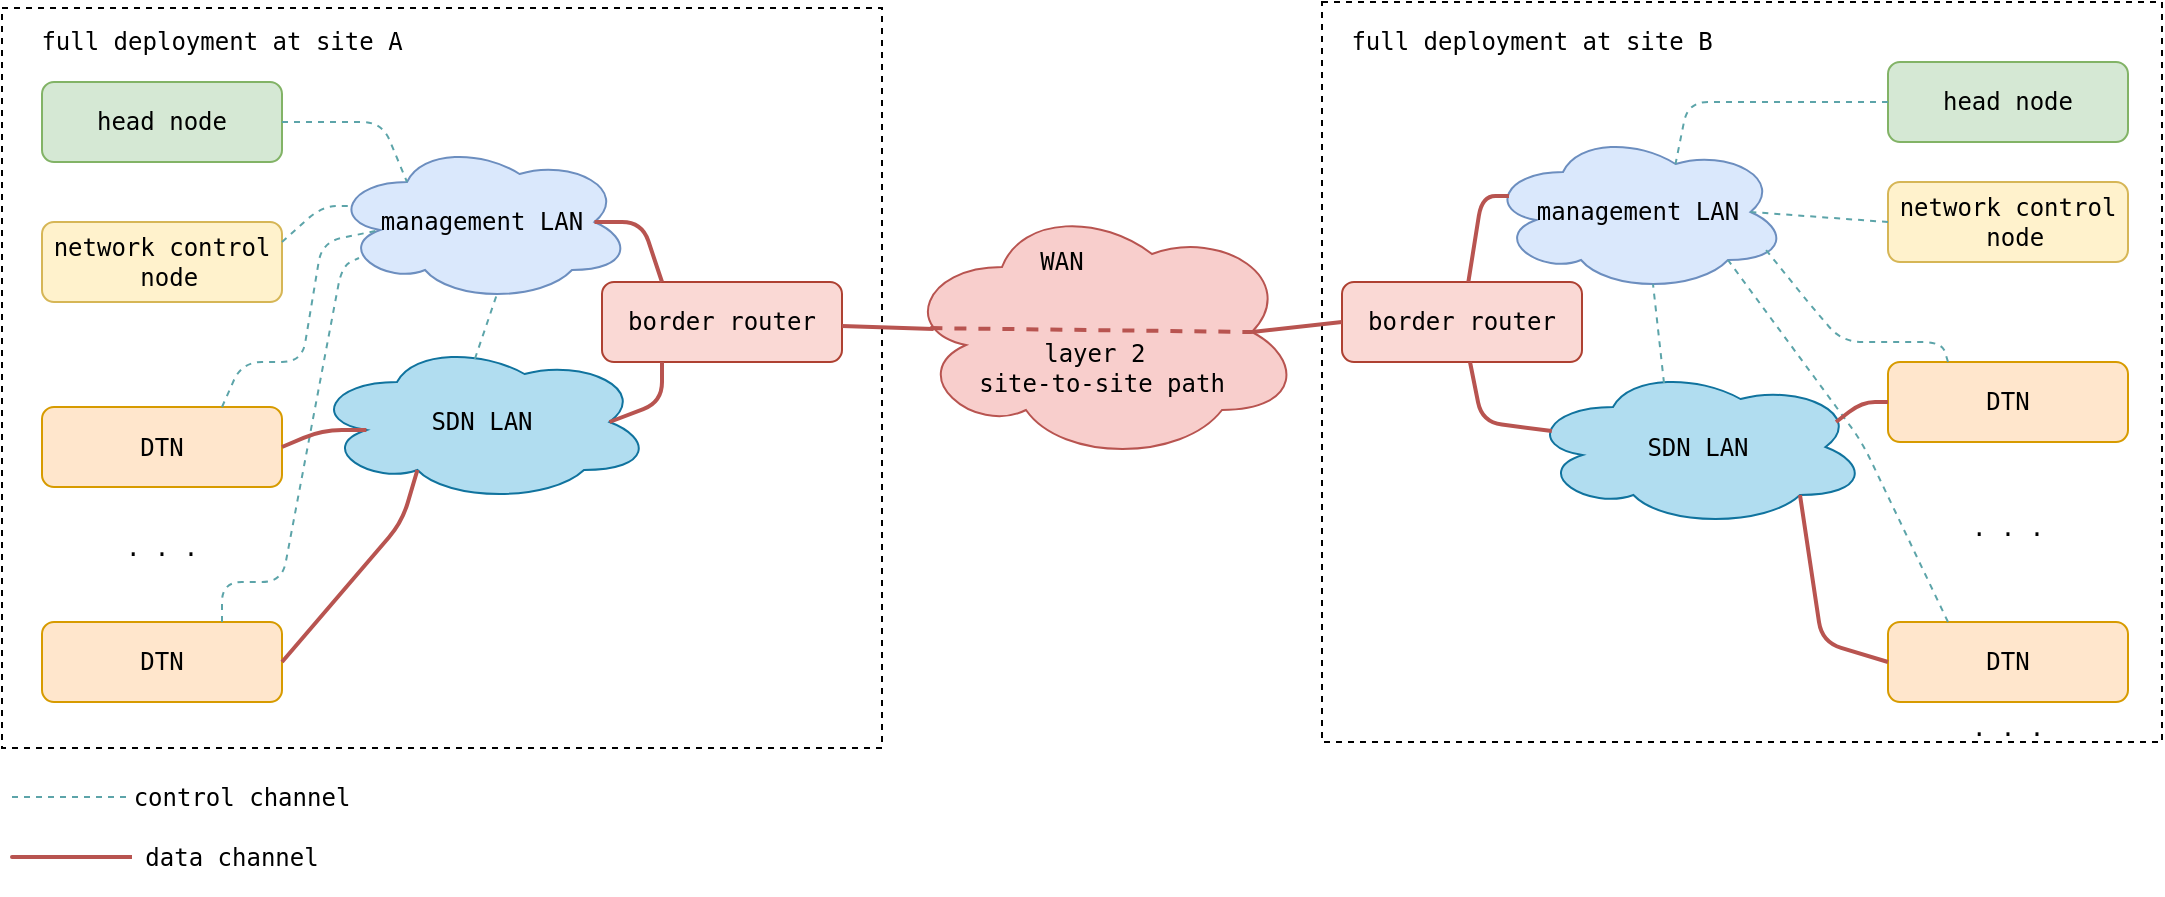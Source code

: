 <mxfile version="11.0.7" type="device"><diagram id="Vg2jE-3Gfb0WrC5AiuVT" name="Page-1"><mxGraphModel dx="1422" dy="778" grid="1" gridSize="10" guides="1" tooltips="1" connect="1" arrows="1" fold="1" page="1" pageScale="1" pageWidth="1100" pageHeight="850" math="0" shadow="0"><root><mxCell id="0"/><mxCell id="1" parent="0"/><mxCell id="7WYe0ugB3IXRfWCVSVL8-43" value="" style="rounded=0;whiteSpace=wrap;html=1;fillColor=none;dashed=1;" vertex="1" parent="1"><mxGeometry x="680" y="130" width="420" height="370" as="geometry"/></mxCell><mxCell id="7WYe0ugB3IXRfWCVSVL8-39" value="" style="rounded=0;whiteSpace=wrap;html=1;fillColor=none;dashed=1;" vertex="1" parent="1"><mxGeometry x="20" y="133" width="440" height="370" as="geometry"/></mxCell><mxCell id="7WYe0ugB3IXRfWCVSVL8-1" value="&lt;pre&gt;head node&lt;/pre&gt;" style="rounded=1;whiteSpace=wrap;html=1;fillColor=#d5e8d4;strokeColor=#82b366;" vertex="1" parent="1"><mxGeometry x="40" y="170" width="120" height="40" as="geometry"/></mxCell><mxCell id="7WYe0ugB3IXRfWCVSVL8-2" value="&lt;pre&gt;DTN&lt;/pre&gt;" style="rounded=1;whiteSpace=wrap;html=1;fillColor=#ffe6cc;strokeColor=#d79b00;" vertex="1" parent="1"><mxGeometry x="40" y="332.5" width="120" height="40" as="geometry"/></mxCell><mxCell id="7WYe0ugB3IXRfWCVSVL8-3" value="&lt;pre&gt;DTN&lt;/pre&gt;" style="rounded=1;whiteSpace=wrap;html=1;fillColor=#ffe6cc;strokeColor=#d79b00;" vertex="1" parent="1"><mxGeometry x="40" y="440" width="120" height="40" as="geometry"/></mxCell><mxCell id="7WYe0ugB3IXRfWCVSVL8-4" value="&lt;pre&gt;. . .&lt;/pre&gt;" style="text;html=1;strokeColor=none;fillColor=none;align=center;verticalAlign=middle;whiteSpace=wrap;rounded=0;" vertex="1" parent="1"><mxGeometry x="80" y="392.5" width="40" height="20" as="geometry"/></mxCell><mxCell id="7WYe0ugB3IXRfWCVSVL8-5" value="&lt;pre&gt;management LAN&lt;/pre&gt;" style="ellipse;shape=cloud;whiteSpace=wrap;html=1;fillColor=#dae8fc;strokeColor=#6c8ebf;" vertex="1" parent="1"><mxGeometry x="185" y="200" width="150" height="80" as="geometry"/></mxCell><mxCell id="7WYe0ugB3IXRfWCVSVL8-6" value="&lt;pre&gt;SDN LAN&lt;/pre&gt;" style="ellipse;shape=cloud;whiteSpace=wrap;html=1;fillColor=#b1ddf0;strokeColor=#10739e;" vertex="1" parent="1"><mxGeometry x="175" y="300" width="170" height="80" as="geometry"/></mxCell><mxCell id="7WYe0ugB3IXRfWCVSVL8-7" value="&lt;pre&gt;border router&lt;/pre&gt;" style="rounded=1;whiteSpace=wrap;html=1;fillColor=#fad9d5;strokeColor=#ae4132;" vertex="1" parent="1"><mxGeometry x="320" y="270" width="120" height="40" as="geometry"/></mxCell><mxCell id="7WYe0ugB3IXRfWCVSVL8-10" value="" style="endArrow=none;dashed=1;html=1;exitX=1;exitY=0.5;exitDx=0;exitDy=0;entryX=0.25;entryY=0.25;entryDx=0;entryDy=0;entryPerimeter=0;strokeColor=#5CA4A9;" edge="1" parent="1" source="7WYe0ugB3IXRfWCVSVL8-1" target="7WYe0ugB3IXRfWCVSVL8-5"><mxGeometry width="50" height="50" relative="1" as="geometry"><mxPoint x="180" y="220" as="sourcePoint"/><mxPoint x="230" y="170" as="targetPoint"/><Array as="points"><mxPoint x="210" y="190"/></Array></mxGeometry></mxCell><mxCell id="7WYe0ugB3IXRfWCVSVL8-11" value="" style="endArrow=none;dashed=1;html=1;strokeColor=#5CA4A9;exitX=0.75;exitY=0;exitDx=0;exitDy=0;entryX=0.16;entryY=0.55;entryDx=0;entryDy=0;entryPerimeter=0;" edge="1" parent="1" source="7WYe0ugB3IXRfWCVSVL8-2" target="7WYe0ugB3IXRfWCVSVL8-5"><mxGeometry width="50" height="50" relative="1" as="geometry"><mxPoint x="130" y="245" as="sourcePoint"/><mxPoint x="200" y="250" as="targetPoint"/><Array as="points"><mxPoint x="140" y="310"/><mxPoint x="170" y="310"/><mxPoint x="180" y="250"/></Array></mxGeometry></mxCell><mxCell id="7WYe0ugB3IXRfWCVSVL8-12" value="" style="endArrow=none;dashed=1;html=1;strokeColor=#5CA4A9;exitX=0.75;exitY=0;exitDx=0;exitDy=0;entryX=0.09;entryY=0.725;entryDx=0;entryDy=0;entryPerimeter=0;" edge="1" parent="1" source="7WYe0ugB3IXRfWCVSVL8-3" target="7WYe0ugB3IXRfWCVSVL8-5"><mxGeometry width="50" height="50" relative="1" as="geometry"><mxPoint x="150" y="360" as="sourcePoint"/><mxPoint x="200" y="310" as="targetPoint"/><Array as="points"><mxPoint x="130" y="420"/><mxPoint x="160" y="420"/><mxPoint x="190" y="262"/></Array></mxGeometry></mxCell><mxCell id="7WYe0ugB3IXRfWCVSVL8-13" value="" style="endArrow=none;html=1;strokeColor=#B85450;exitX=1;exitY=0.5;exitDx=0;exitDy=0;entryX=0.31;entryY=0.8;entryDx=0;entryDy=0;entryPerimeter=0;strokeWidth=2;" edge="1" parent="1" source="7WYe0ugB3IXRfWCVSVL8-3" target="7WYe0ugB3IXRfWCVSVL8-6"><mxGeometry width="50" height="50" relative="1" as="geometry"><mxPoint x="150" y="430" as="sourcePoint"/><mxPoint x="200" y="380" as="targetPoint"/><Array as="points"><mxPoint x="220" y="390"/></Array></mxGeometry></mxCell><mxCell id="7WYe0ugB3IXRfWCVSVL8-14" value="" style="endArrow=none;html=1;strokeColor=#B85450;strokeWidth=2;exitX=1;exitY=0.5;exitDx=0;exitDy=0;entryX=0.16;entryY=0.55;entryDx=0;entryDy=0;entryPerimeter=0;" edge="1" parent="1" source="7WYe0ugB3IXRfWCVSVL8-2" target="7WYe0ugB3IXRfWCVSVL8-6"><mxGeometry width="50" height="50" relative="1" as="geometry"><mxPoint x="160" y="265" as="sourcePoint"/><mxPoint x="210" y="260" as="targetPoint"/><Array as="points"><mxPoint x="180" y="344"/></Array></mxGeometry></mxCell><mxCell id="7WYe0ugB3IXRfWCVSVL8-15" value="" style="endArrow=none;html=1;strokeColor=#B85450;strokeWidth=2;exitX=0.875;exitY=0.5;exitDx=0;exitDy=0;exitPerimeter=0;entryX=0.25;entryY=1;entryDx=0;entryDy=0;" edge="1" parent="1" source="7WYe0ugB3IXRfWCVSVL8-6" target="7WYe0ugB3IXRfWCVSVL8-7"><mxGeometry width="50" height="50" relative="1" as="geometry"><mxPoint x="350" y="390" as="sourcePoint"/><mxPoint x="400" y="340" as="targetPoint"/><Array as="points"><mxPoint x="350" y="330"/></Array></mxGeometry></mxCell><mxCell id="7WYe0ugB3IXRfWCVSVL8-16" value="" style="endArrow=none;html=1;strokeColor=#B85450;strokeWidth=2;exitX=0.875;exitY=0.5;exitDx=0;exitDy=0;exitPerimeter=0;entryX=0.25;entryY=0;entryDx=0;entryDy=0;" edge="1" parent="1" source="7WYe0ugB3IXRfWCVSVL8-5" target="7WYe0ugB3IXRfWCVSVL8-7"><mxGeometry width="50" height="50" relative="1" as="geometry"><mxPoint x="360" y="230" as="sourcePoint"/><mxPoint x="410" y="180" as="targetPoint"/><Array as="points"><mxPoint x="340" y="240"/></Array></mxGeometry></mxCell><mxCell id="7WYe0ugB3IXRfWCVSVL8-17" value="&lt;pre&gt;head node&lt;/pre&gt;" style="rounded=1;whiteSpace=wrap;html=1;fillColor=#d5e8d4;strokeColor=#82b366;" vertex="1" parent="1"><mxGeometry x="963" y="160" width="120" height="40" as="geometry"/></mxCell><mxCell id="7WYe0ugB3IXRfWCVSVL8-19" value="&lt;pre&gt;DTN&lt;/pre&gt;" style="rounded=1;whiteSpace=wrap;html=1;fillColor=#ffe6cc;strokeColor=#d79b00;" vertex="1" parent="1"><mxGeometry x="963" y="440" width="120" height="40" as="geometry"/></mxCell><mxCell id="7WYe0ugB3IXRfWCVSVL8-20" value="&lt;pre&gt;DTN&lt;/pre&gt;" style="rounded=1;whiteSpace=wrap;html=1;fillColor=#ffe6cc;strokeColor=#d79b00;" vertex="1" parent="1"><mxGeometry x="963" y="310" width="120" height="40" as="geometry"/></mxCell><mxCell id="7WYe0ugB3IXRfWCVSVL8-21" value="&lt;pre&gt;. . .&lt;/pre&gt;" style="text;html=1;strokeColor=none;fillColor=none;align=center;verticalAlign=middle;whiteSpace=wrap;rounded=0;" vertex="1" parent="1"><mxGeometry x="1003" y="382.5" width="40" height="20" as="geometry"/></mxCell><mxCell id="7WYe0ugB3IXRfWCVSVL8-56" value="&lt;pre&gt;. . .&lt;/pre&gt;" style="text;html=1;strokeColor=none;fillColor=none;align=center;verticalAlign=middle;whiteSpace=wrap;rounded=0;" vertex="1" parent="1"><mxGeometry x="1003" y="482.5" width="40" height="20" as="geometry"/></mxCell><mxCell id="7WYe0ugB3IXRfWCVSVL8-22" value="&lt;pre&gt;management LAN&lt;/pre&gt;" style="ellipse;shape=cloud;whiteSpace=wrap;html=1;fillColor=#dae8fc;strokeColor=#6c8ebf;" vertex="1" parent="1"><mxGeometry x="763" y="195" width="150" height="80" as="geometry"/></mxCell><mxCell id="7WYe0ugB3IXRfWCVSVL8-23" value="&lt;pre&gt;SDN LAN&lt;/pre&gt;" style="ellipse;shape=cloud;whiteSpace=wrap;html=1;fillColor=#b1ddf0;strokeColor=#10739e;" vertex="1" parent="1"><mxGeometry x="783" y="312.5" width="170" height="80" as="geometry"/></mxCell><mxCell id="7WYe0ugB3IXRfWCVSVL8-24" value="&lt;pre&gt;border router&lt;/pre&gt;" style="rounded=1;whiteSpace=wrap;html=1;fillColor=#fad9d5;strokeColor=#ae4132;" vertex="1" parent="1"><mxGeometry x="690" y="270" width="120" height="40" as="geometry"/></mxCell><mxCell id="7WYe0ugB3IXRfWCVSVL8-25" value="" style="endArrow=none;dashed=1;html=1;exitX=0;exitY=0.5;exitDx=0;exitDy=0;entryX=0.625;entryY=0.2;entryDx=0;entryDy=0;entryPerimeter=0;strokeColor=#5CA4A9;" edge="1" source="7WYe0ugB3IXRfWCVSVL8-17" target="7WYe0ugB3IXRfWCVSVL8-22" parent="1"><mxGeometry width="50" height="50" relative="1" as="geometry"><mxPoint x="828" y="230" as="sourcePoint"/><mxPoint x="878" y="180" as="targetPoint"/><Array as="points"><mxPoint x="863" y="180"/></Array></mxGeometry></mxCell><mxCell id="7WYe0ugB3IXRfWCVSVL8-26" value="" style="endArrow=none;dashed=1;html=1;strokeColor=#5CA4A9;exitX=0.25;exitY=0;exitDx=0;exitDy=0;entryX=0.927;entryY=0.738;entryDx=0;entryDy=0;entryPerimeter=0;" edge="1" source="7WYe0ugB3IXRfWCVSVL8-20" target="7WYe0ugB3IXRfWCVSVL8-22" parent="1"><mxGeometry width="50" height="50" relative="1" as="geometry"><mxPoint x="798" y="310" as="sourcePoint"/><mxPoint x="900" y="220" as="targetPoint"/><Array as="points"><mxPoint x="990" y="300"/><mxPoint x="940" y="300"/><mxPoint x="923" y="280"/></Array></mxGeometry></mxCell><mxCell id="7WYe0ugB3IXRfWCVSVL8-27" value="" style="endArrow=none;dashed=1;html=1;strokeColor=#5CA4A9;exitX=0.25;exitY=0;exitDx=0;exitDy=0;entryX=0.8;entryY=0.8;entryDx=0;entryDy=0;entryPerimeter=0;" edge="1" source="7WYe0ugB3IXRfWCVSVL8-19" target="7WYe0ugB3IXRfWCVSVL8-22" parent="1"><mxGeometry width="50" height="50" relative="1" as="geometry"><mxPoint x="798" y="370" as="sourcePoint"/><mxPoint x="848" y="320" as="targetPoint"/><Array as="points"><mxPoint x="950" y="350"/></Array></mxGeometry></mxCell><mxCell id="7WYe0ugB3IXRfWCVSVL8-28" value="" style="endArrow=none;html=1;strokeColor=#B85450;strokeWidth=2;exitX=0;exitY=0.5;exitDx=0;exitDy=0;entryX=0.8;entryY=0.8;entryDx=0;entryDy=0;entryPerimeter=0;" edge="1" source="7WYe0ugB3IXRfWCVSVL8-19" target="7WYe0ugB3IXRfWCVSVL8-23" parent="1"><mxGeometry width="50" height="50" relative="1" as="geometry"><mxPoint x="963" y="400" as="sourcePoint"/><mxPoint x="923" y="380" as="targetPoint"/><Array as="points"><mxPoint x="930" y="450"/></Array></mxGeometry></mxCell><mxCell id="7WYe0ugB3IXRfWCVSVL8-29" value="" style="endArrow=none;html=1;strokeColor=#B85450;strokeWidth=2;exitX=0;exitY=0.5;exitDx=0;exitDy=0;entryX=0.906;entryY=0.344;entryDx=0;entryDy=0;entryPerimeter=0;" edge="1" source="7WYe0ugB3IXRfWCVSVL8-20" target="7WYe0ugB3IXRfWCVSVL8-23" parent="1"><mxGeometry width="50" height="50" relative="1" as="geometry"><mxPoint x="808" y="320" as="sourcePoint"/><mxPoint x="858" y="270" as="targetPoint"/><Array as="points"><mxPoint x="950" y="330"/></Array></mxGeometry></mxCell><mxCell id="7WYe0ugB3IXRfWCVSVL8-30" value="" style="endArrow=none;html=1;strokeColor=#B85450;strokeWidth=2;exitX=0.07;exitY=0.4;exitDx=0;exitDy=0;exitPerimeter=0;" edge="1" source="7WYe0ugB3IXRfWCVSVL8-23" target="7WYe0ugB3IXRfWCVSVL8-24" parent="1"><mxGeometry width="50" height="50" relative="1" as="geometry"><mxPoint x="998" y="400" as="sourcePoint"/><mxPoint x="770" y="310" as="targetPoint"/><Array as="points"><mxPoint x="760" y="340"/></Array></mxGeometry></mxCell><mxCell id="7WYe0ugB3IXRfWCVSVL8-31" value="" style="endArrow=none;html=1;strokeColor=#B85450;strokeWidth=2;exitX=0.07;exitY=0.4;exitDx=0;exitDy=0;exitPerimeter=0;" edge="1" source="7WYe0ugB3IXRfWCVSVL8-22" target="7WYe0ugB3IXRfWCVSVL8-24" parent="1"><mxGeometry width="50" height="50" relative="1" as="geometry"><mxPoint x="1008" y="240" as="sourcePoint"/><mxPoint x="1058" y="190" as="targetPoint"/><Array as="points"><mxPoint x="760" y="227"/></Array></mxGeometry></mxCell><mxCell id="7WYe0ugB3IXRfWCVSVL8-35" value="" style="ellipse;shape=cloud;whiteSpace=wrap;html=1;fillColor=#f8cecc;strokeColor=#b85450;" vertex="1" parent="1"><mxGeometry x="470" y="230" width="200" height="130" as="geometry"/></mxCell><mxCell id="7WYe0ugB3IXRfWCVSVL8-36" value="" style="endArrow=none;html=1;strokeColor=#B85450;strokeWidth=2;entryX=0.079;entryY=0.488;entryDx=0;entryDy=0;entryPerimeter=0;" edge="1" parent="1" source="7WYe0ugB3IXRfWCVSVL8-7" target="7WYe0ugB3IXRfWCVSVL8-35"><mxGeometry width="50" height="50" relative="1" as="geometry"><mxPoint x="470" y="290" as="sourcePoint"/><mxPoint x="490" y="290" as="targetPoint"/></mxGeometry></mxCell><mxCell id="7WYe0ugB3IXRfWCVSVL8-38" value="" style="endArrow=none;html=1;strokeColor=#B85450;strokeWidth=2;exitX=0.875;exitY=0.5;exitDx=0;exitDy=0;exitPerimeter=0;entryX=0;entryY=0.5;entryDx=0;entryDy=0;" edge="1" parent="1" source="7WYe0ugB3IXRfWCVSVL8-35" target="7WYe0ugB3IXRfWCVSVL8-24"><mxGeometry width="50" height="50" relative="1" as="geometry"><mxPoint x="600" y="330" as="sourcePoint"/><mxPoint x="650" y="280" as="targetPoint"/></mxGeometry></mxCell><mxCell id="7WYe0ugB3IXRfWCVSVL8-40" value="&lt;pre&gt;full deployment at site A&lt;/pre&gt;" style="text;html=1;strokeColor=none;fillColor=none;align=center;verticalAlign=middle;whiteSpace=wrap;rounded=0;dashed=1;" vertex="1" parent="1"><mxGeometry x="110" y="140" width="40" height="20" as="geometry"/></mxCell><mxCell id="7WYe0ugB3IXRfWCVSVL8-44" value="&lt;pre&gt;full deployment at site B&lt;/pre&gt;" style="text;html=1;strokeColor=none;fillColor=none;align=center;verticalAlign=middle;whiteSpace=wrap;rounded=0;dashed=1;" vertex="1" parent="1"><mxGeometry x="780" y="140" width="10" height="20" as="geometry"/></mxCell><mxCell id="7WYe0ugB3IXRfWCVSVL8-45" value="" style="endArrow=none;html=1;strokeColor=#B85450;strokeWidth=2;" edge="1" parent="1"><mxGeometry width="50" height="50" relative="1" as="geometry"><mxPoint x="70" y="557.5" as="sourcePoint"/><mxPoint x="85" y="557.5" as="targetPoint"/><Array as="points"><mxPoint x="20" y="557.5"/><mxPoint x="40" y="557.5"/></Array></mxGeometry></mxCell><mxCell id="7WYe0ugB3IXRfWCVSVL8-46" value="&lt;pre&gt;data channel&lt;/pre&gt;" style="text;html=1;strokeColor=none;fillColor=none;align=center;verticalAlign=middle;whiteSpace=wrap;rounded=0;dashed=1;" vertex="1" parent="1"><mxGeometry x="110" y="547.5" width="50" height="20" as="geometry"/></mxCell><mxCell id="7WYe0ugB3IXRfWCVSVL8-49" value="" style="endArrow=none;html=1;strokeColor=#5CA4A9;strokeWidth=1;dashed=1;" edge="1" parent="1"><mxGeometry width="50" height="50" relative="1" as="geometry"><mxPoint x="25" y="527.5" as="sourcePoint"/><mxPoint x="85" y="527.5" as="targetPoint"/></mxGeometry></mxCell><mxCell id="7WYe0ugB3IXRfWCVSVL8-50" value="&lt;pre&gt;control channel&lt;/pre&gt;" style="text;html=1;strokeColor=none;fillColor=none;align=center;verticalAlign=middle;whiteSpace=wrap;rounded=0;dashed=1;" vertex="1" parent="1"><mxGeometry x="120" y="517.5" width="40" height="20" as="geometry"/></mxCell><mxCell id="7WYe0ugB3IXRfWCVSVL8-54" value="&lt;pre&gt;network control&lt;br&gt;&amp;nbsp;node&lt;/pre&gt;" style="rounded=1;whiteSpace=wrap;html=1;fillColor=#fff2cc;strokeColor=#d6b656;" vertex="1" parent="1"><mxGeometry x="40" y="240" width="120" height="40" as="geometry"/></mxCell><mxCell id="7WYe0ugB3IXRfWCVSVL8-55" value="" style="endArrow=none;dashed=1;html=1;exitX=1;exitY=0.25;exitDx=0;exitDy=0;entryX=0.07;entryY=0.4;entryDx=0;entryDy=0;entryPerimeter=0;strokeColor=#5CA4A9;" edge="1" parent="1" source="7WYe0ugB3IXRfWCVSVL8-54" target="7WYe0ugB3IXRfWCVSVL8-5"><mxGeometry width="50" height="50" relative="1" as="geometry"><mxPoint x="170" y="200" as="sourcePoint"/><mxPoint x="232.5" y="230" as="targetPoint"/><Array as="points"><mxPoint x="180" y="232"/></Array></mxGeometry></mxCell><mxCell id="7WYe0ugB3IXRfWCVSVL8-58" value="&lt;pre&gt;network control&lt;br&gt;&amp;nbsp;node&lt;/pre&gt;" style="rounded=1;whiteSpace=wrap;html=1;fillColor=#fff2cc;strokeColor=#d6b656;" vertex="1" parent="1"><mxGeometry x="963" y="220" width="120" height="40" as="geometry"/></mxCell><mxCell id="7WYe0ugB3IXRfWCVSVL8-60" value="" style="endArrow=none;dashed=1;html=1;exitX=0;exitY=0.5;exitDx=0;exitDy=0;entryX=0.875;entryY=0.5;entryDx=0;entryDy=0;entryPerimeter=0;strokeColor=#5CA4A9;" edge="1" parent="1" source="7WYe0ugB3IXRfWCVSVL8-58" target="7WYe0ugB3IXRfWCVSVL8-22"><mxGeometry width="50" height="50" relative="1" as="geometry"><mxPoint x="973" y="190" as="sourcePoint"/><mxPoint x="866.75" y="221" as="targetPoint"/><Array as="points"/></mxGeometry></mxCell><mxCell id="7WYe0ugB3IXRfWCVSVL8-61" value="&lt;pre&gt;WAN&lt;/pre&gt;" style="text;html=1;strokeColor=none;fillColor=none;align=center;verticalAlign=middle;whiteSpace=wrap;rounded=0;dashed=1;" vertex="1" parent="1"><mxGeometry x="530" y="250" width="40" height="20" as="geometry"/></mxCell><mxCell id="7WYe0ugB3IXRfWCVSVL8-62" value="&lt;pre&gt;layer 2 &lt;br&gt;site-to-site path&lt;/pre&gt;" style="text;html=1;strokeColor=none;fillColor=none;align=center;verticalAlign=middle;whiteSpace=wrap;rounded=0;dashed=1;" vertex="1" parent="1"><mxGeometry x="550" y="302.5" width="40" height="20" as="geometry"/></mxCell><mxCell id="7WYe0ugB3IXRfWCVSVL8-71" value="" style="endArrow=none;html=1;dashed=1;strokeColor=#B85450;strokeWidth=2;exitX=0.071;exitY=0.485;exitDx=0;exitDy=0;exitPerimeter=0;entryX=0.875;entryY=0.5;entryDx=0;entryDy=0;entryPerimeter=0;" edge="1" parent="1" source="7WYe0ugB3IXRfWCVSVL8-35" target="7WYe0ugB3IXRfWCVSVL8-35"><mxGeometry width="50" height="50" relative="1" as="geometry"><mxPoint x="530" y="330" as="sourcePoint"/><mxPoint x="580" y="280" as="targetPoint"/></mxGeometry></mxCell><mxCell id="7WYe0ugB3IXRfWCVSVL8-76" value="" style="endArrow=none;dashed=1;html=1;exitX=0.479;exitY=0.106;exitDx=0;exitDy=0;entryX=0.55;entryY=0.95;entryDx=0;entryDy=0;entryPerimeter=0;strokeColor=#5CA4A9;exitPerimeter=0;" edge="1" parent="1" source="7WYe0ugB3IXRfWCVSVL8-6" target="7WYe0ugB3IXRfWCVSVL8-5"><mxGeometry width="50" height="50" relative="1" as="geometry"><mxPoint x="170" y="200" as="sourcePoint"/><mxPoint x="232.5" y="230" as="targetPoint"/><Array as="points"/></mxGeometry></mxCell><mxCell id="7WYe0ugB3IXRfWCVSVL8-77" value="" style="endArrow=none;dashed=1;html=1;exitX=0.4;exitY=0.1;exitDx=0;exitDy=0;entryX=0.55;entryY=0.95;entryDx=0;entryDy=0;entryPerimeter=0;strokeColor=#5CA4A9;exitPerimeter=0;" edge="1" parent="1" source="7WYe0ugB3IXRfWCVSVL8-23" target="7WYe0ugB3IXRfWCVSVL8-22"><mxGeometry width="50" height="50" relative="1" as="geometry"><mxPoint x="973" y="250" as="sourcePoint"/><mxPoint x="904.25" y="245" as="targetPoint"/><Array as="points"/></mxGeometry></mxCell></root></mxGraphModel></diagram></mxfile>